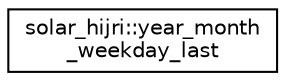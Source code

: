 digraph "Graphical Class Hierarchy"
{
 // LATEX_PDF_SIZE
  edge [fontname="Helvetica",fontsize="10",labelfontname="Helvetica",labelfontsize="10"];
  node [fontname="Helvetica",fontsize="10",shape=record];
  rankdir="LR";
  Node0 [label="solar_hijri::year_month\l_weekday_last",height=0.2,width=0.4,color="black", fillcolor="white", style="filled",URL="$classsolar__hijri_1_1year__month__weekday__last.html",tooltip=" "];
}
